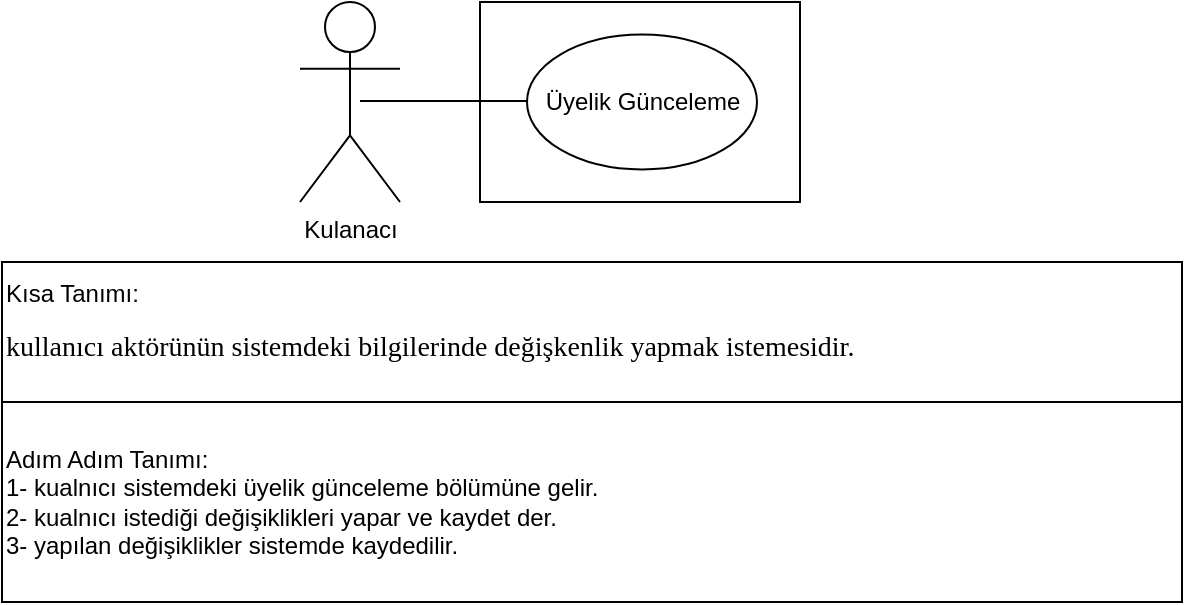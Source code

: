 <mxfile version="14.7.7" type="github">
  <diagram id="K4pR86BjLB9yl-GsG9kq" name="Page-1">
    <mxGraphModel dx="1003" dy="477" grid="1" gridSize="10" guides="1" tooltips="1" connect="1" arrows="1" fold="1" page="1" pageScale="1" pageWidth="850" pageHeight="1100" math="0" shadow="0">
      <root>
        <mxCell id="0" />
        <mxCell id="1" parent="0" />
        <mxCell id="RclCM4op31ZODjCnRKzl-1" value="Kulanacı" style="shape=umlActor;verticalLabelPosition=bottom;verticalAlign=top;html=1;outlineConnect=0;" vertex="1" parent="1">
          <mxGeometry x="270" y="10" width="50" height="100" as="geometry" />
        </mxCell>
        <mxCell id="RclCM4op31ZODjCnRKzl-3" value="" style="rounded=0;whiteSpace=wrap;html=1;" vertex="1" parent="1">
          <mxGeometry x="360" y="10" width="160" height="100" as="geometry" />
        </mxCell>
        <mxCell id="RclCM4op31ZODjCnRKzl-5" value="" style="endArrow=none;html=1;" edge="1" parent="1">
          <mxGeometry width="50" height="50" relative="1" as="geometry">
            <mxPoint x="300" y="59.5" as="sourcePoint" />
            <mxPoint x="410" y="59.5" as="targetPoint" />
          </mxGeometry>
        </mxCell>
        <mxCell id="RclCM4op31ZODjCnRKzl-6" value="Üyelik Günceleme" style="ellipse;whiteSpace=wrap;html=1;" vertex="1" parent="1">
          <mxGeometry x="383.5" y="26.25" width="115" height="67.5" as="geometry" />
        </mxCell>
        <mxCell id="RclCM4op31ZODjCnRKzl-8" value="Kısa Tanımı:&lt;br&gt;&lt;p class=&quot;MsoNormal&quot; style=&quot;line-height: 110%&quot;&gt;&lt;span style=&quot;line-height: 110% ; font-family: &amp;#34;times new roman&amp;#34; , serif&quot;&gt;&lt;font style=&quot;font-size: 14px&quot;&gt;kullanıcı aktörünün sistemdeki bilgilerinde değişkenlik yapmak istemesidir.&lt;/font&gt;&lt;/span&gt;&lt;/p&gt;" style="rounded=0;whiteSpace=wrap;html=1;align=left;" vertex="1" parent="1">
          <mxGeometry x="121" y="140" width="590" height="70" as="geometry" />
        </mxCell>
        <mxCell id="RclCM4op31ZODjCnRKzl-10" value="Adım Adım Tanımı:&lt;br&gt;1- kualnıcı sistemdeki üyelik günceleme bölümüne gelir.&lt;br&gt;2- kualnıcı istediği değişiklikleri yapar ve kaydet der.&lt;br&gt;3- yapılan değişiklikler sistemde kaydedilir." style="rounded=0;whiteSpace=wrap;html=1;align=left;" vertex="1" parent="1">
          <mxGeometry x="121" y="210" width="590" height="100" as="geometry" />
        </mxCell>
      </root>
    </mxGraphModel>
  </diagram>
</mxfile>
